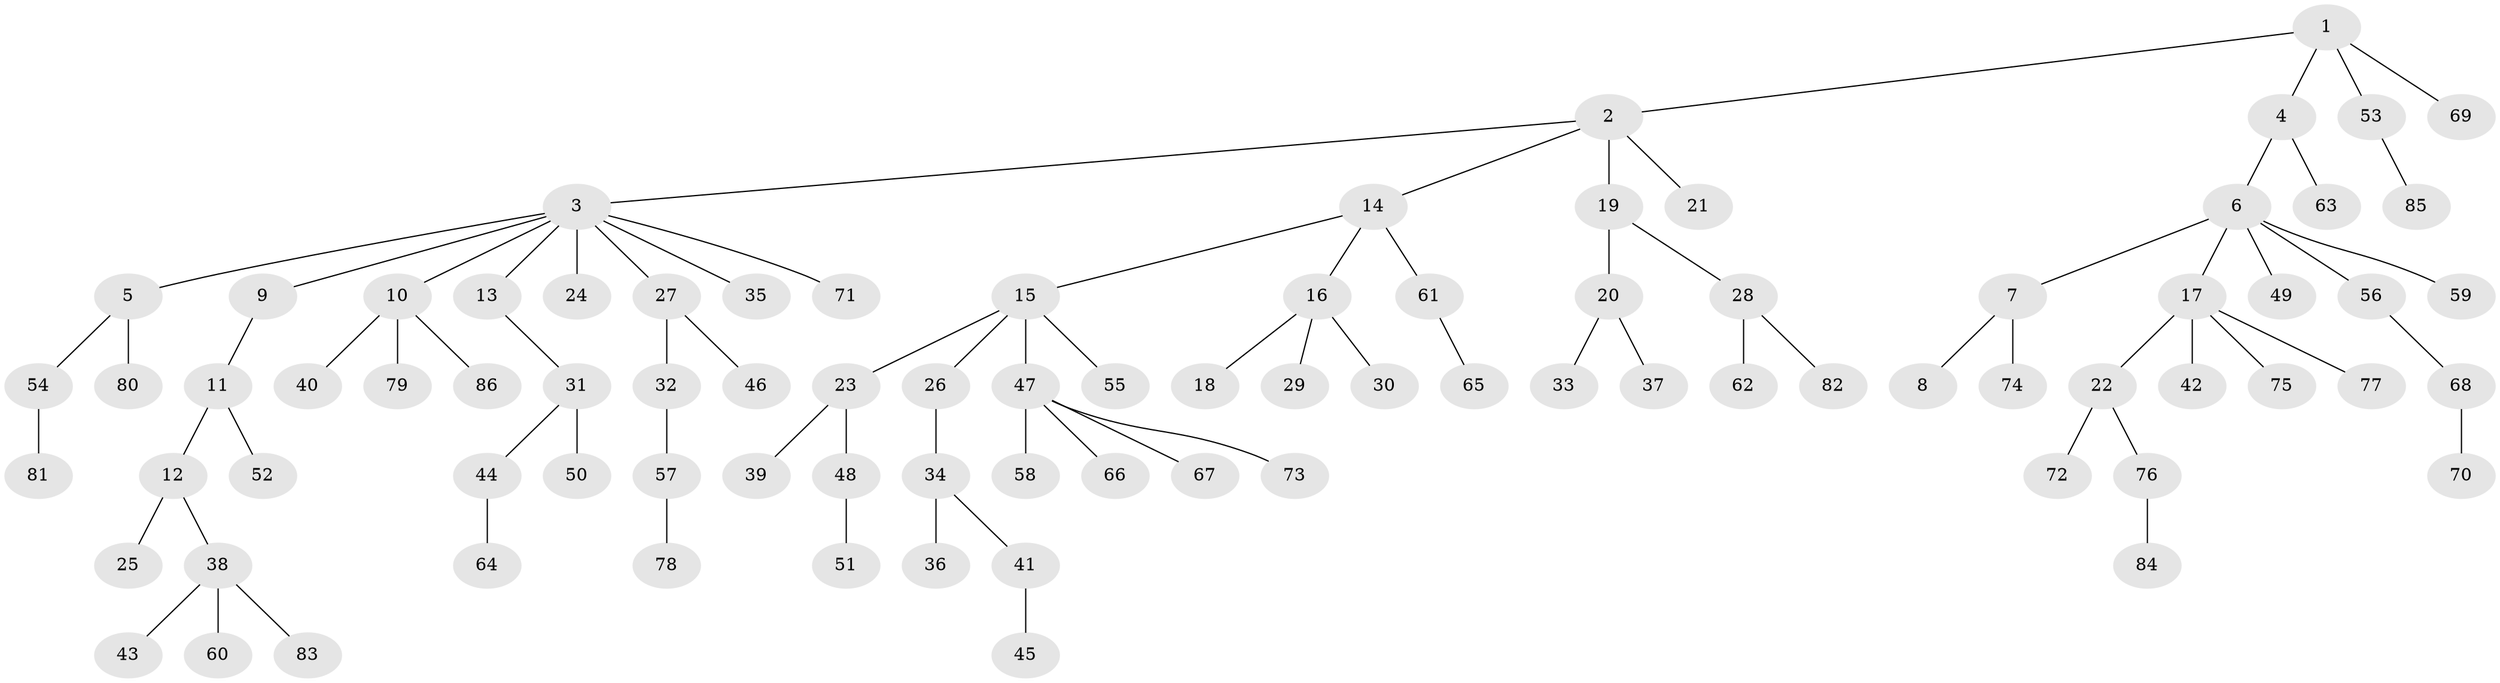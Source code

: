 // coarse degree distribution, {7: 0.01694915254237288, 8: 0.03389830508474576, 2: 0.23728813559322035, 5: 0.01694915254237288, 3: 0.05084745762711865, 6: 0.03389830508474576, 1: 0.5932203389830508, 4: 0.01694915254237288}
// Generated by graph-tools (version 1.1) at 2025/52/02/27/25 19:52:10]
// undirected, 86 vertices, 85 edges
graph export_dot {
graph [start="1"]
  node [color=gray90,style=filled];
  1;
  2;
  3;
  4;
  5;
  6;
  7;
  8;
  9;
  10;
  11;
  12;
  13;
  14;
  15;
  16;
  17;
  18;
  19;
  20;
  21;
  22;
  23;
  24;
  25;
  26;
  27;
  28;
  29;
  30;
  31;
  32;
  33;
  34;
  35;
  36;
  37;
  38;
  39;
  40;
  41;
  42;
  43;
  44;
  45;
  46;
  47;
  48;
  49;
  50;
  51;
  52;
  53;
  54;
  55;
  56;
  57;
  58;
  59;
  60;
  61;
  62;
  63;
  64;
  65;
  66;
  67;
  68;
  69;
  70;
  71;
  72;
  73;
  74;
  75;
  76;
  77;
  78;
  79;
  80;
  81;
  82;
  83;
  84;
  85;
  86;
  1 -- 2;
  1 -- 4;
  1 -- 53;
  1 -- 69;
  2 -- 3;
  2 -- 14;
  2 -- 19;
  2 -- 21;
  3 -- 5;
  3 -- 9;
  3 -- 10;
  3 -- 13;
  3 -- 24;
  3 -- 27;
  3 -- 35;
  3 -- 71;
  4 -- 6;
  4 -- 63;
  5 -- 54;
  5 -- 80;
  6 -- 7;
  6 -- 17;
  6 -- 49;
  6 -- 56;
  6 -- 59;
  7 -- 8;
  7 -- 74;
  9 -- 11;
  10 -- 40;
  10 -- 79;
  10 -- 86;
  11 -- 12;
  11 -- 52;
  12 -- 25;
  12 -- 38;
  13 -- 31;
  14 -- 15;
  14 -- 16;
  14 -- 61;
  15 -- 23;
  15 -- 26;
  15 -- 47;
  15 -- 55;
  16 -- 18;
  16 -- 29;
  16 -- 30;
  17 -- 22;
  17 -- 42;
  17 -- 75;
  17 -- 77;
  19 -- 20;
  19 -- 28;
  20 -- 33;
  20 -- 37;
  22 -- 72;
  22 -- 76;
  23 -- 39;
  23 -- 48;
  26 -- 34;
  27 -- 32;
  27 -- 46;
  28 -- 62;
  28 -- 82;
  31 -- 44;
  31 -- 50;
  32 -- 57;
  34 -- 36;
  34 -- 41;
  38 -- 43;
  38 -- 60;
  38 -- 83;
  41 -- 45;
  44 -- 64;
  47 -- 58;
  47 -- 66;
  47 -- 67;
  47 -- 73;
  48 -- 51;
  53 -- 85;
  54 -- 81;
  56 -- 68;
  57 -- 78;
  61 -- 65;
  68 -- 70;
  76 -- 84;
}
